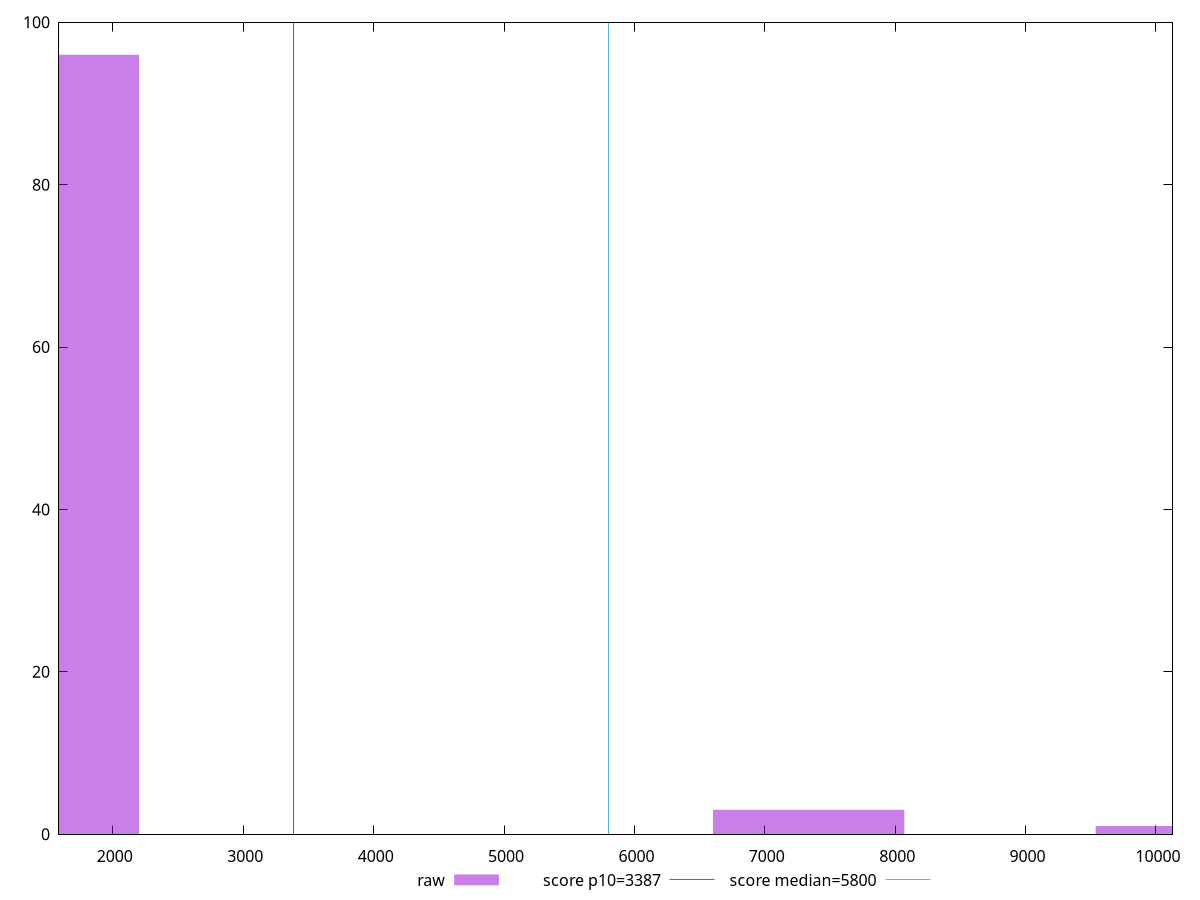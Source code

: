 reset

$raw <<EOF
10270.973978852508 1
1467.2819969789298 96
7336.409984894649 3
EOF

set key outside below
set boxwidth 1467.2819969789298
set xrange [1586.844:10126.765263741307]
set yrange [0:100]
set trange [0:100]
set style fill transparent solid 0.5 noborder

set parametric
set terminal svg size 640, 490 enhanced background rgb 'white'
set output "reports/report_00031_2021-02-24T23-18-18.084Z/speed-index/samples/card/raw/histogram.svg"

plot $raw title "raw" with boxes, \
     3387,t title "score p10=3387", \
     5800,t title "score median=5800"

reset
